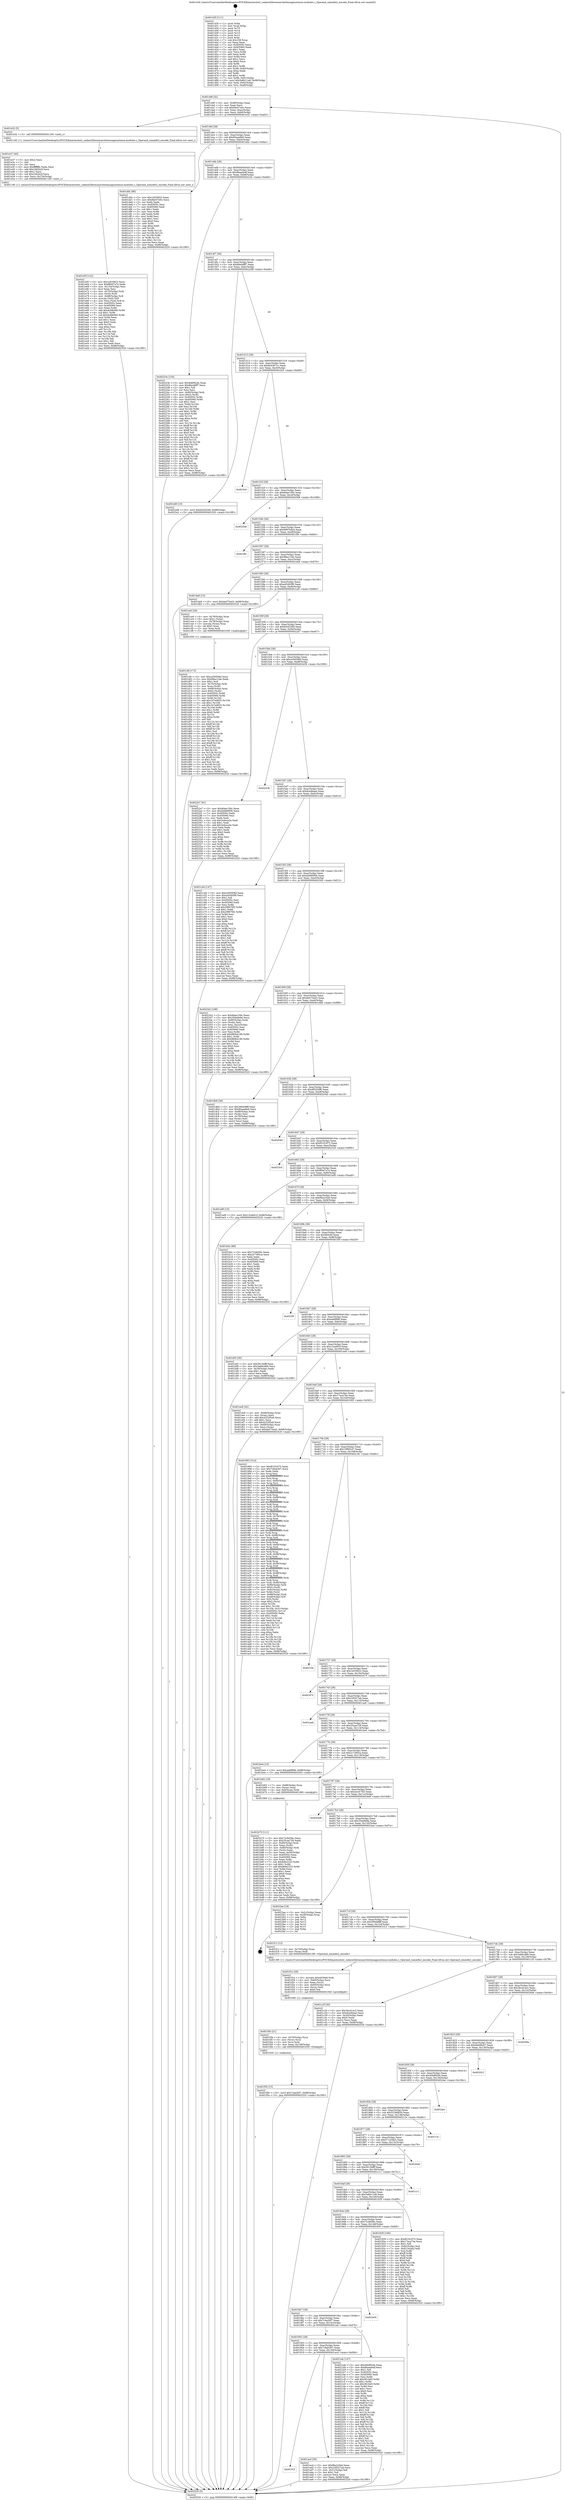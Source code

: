 digraph "0x401430" {
  label = "0x401430 (/mnt/c/Users/mathe/Desktop/tcc/POCII/binaries/extr_radare2librasmarchxtensagnuxtensa-modules.c_Operand_uimm8x2_encode_Final-ollvm.out::main(0))"
  labelloc = "t"
  node[shape=record]

  Entry [label="",width=0.3,height=0.3,shape=circle,fillcolor=black,style=filled]
  "0x40149f" [label="{
     0x40149f [32]\l
     | [instrs]\l
     &nbsp;&nbsp;0x40149f \<+6\>: mov -0x98(%rbp),%eax\l
     &nbsp;&nbsp;0x4014a5 \<+2\>: mov %eax,%ecx\l
     &nbsp;&nbsp;0x4014a7 \<+6\>: sub $0x84e57e0c,%ecx\l
     &nbsp;&nbsp;0x4014ad \<+6\>: mov %eax,-0xac(%rbp)\l
     &nbsp;&nbsp;0x4014b3 \<+6\>: mov %ecx,-0xb0(%rbp)\l
     &nbsp;&nbsp;0x4014b9 \<+6\>: je 0000000000401e32 \<main+0xa02\>\l
  }"]
  "0x401e32" [label="{
     0x401e32 [5]\l
     | [instrs]\l
     &nbsp;&nbsp;0x401e32 \<+5\>: call 0000000000401160 \<next_i\>\l
     | [calls]\l
     &nbsp;&nbsp;0x401160 \{1\} (/mnt/c/Users/mathe/Desktop/tcc/POCII/binaries/extr_radare2librasmarchxtensagnuxtensa-modules.c_Operand_uimm8x2_encode_Final-ollvm.out::next_i)\l
  }"]
  "0x4014bf" [label="{
     0x4014bf [28]\l
     | [instrs]\l
     &nbsp;&nbsp;0x4014bf \<+5\>: jmp 00000000004014c4 \<main+0x94\>\l
     &nbsp;&nbsp;0x4014c4 \<+6\>: mov -0xac(%rbp),%eax\l
     &nbsp;&nbsp;0x4014ca \<+5\>: sub $0x85aae8e6,%eax\l
     &nbsp;&nbsp;0x4014cf \<+6\>: mov %eax,-0xb4(%rbp)\l
     &nbsp;&nbsp;0x4014d5 \<+6\>: je 0000000000401ddc \<main+0x9ac\>\l
  }"]
  Exit [label="",width=0.3,height=0.3,shape=circle,fillcolor=black,style=filled,peripheries=2]
  "0x401ddc" [label="{
     0x401ddc [86]\l
     | [instrs]\l
     &nbsp;&nbsp;0x401ddc \<+5\>: mov $0x1ef16822,%eax\l
     &nbsp;&nbsp;0x401de1 \<+5\>: mov $0x84e57e0c,%ecx\l
     &nbsp;&nbsp;0x401de6 \<+2\>: xor %edx,%edx\l
     &nbsp;&nbsp;0x401de8 \<+7\>: mov 0x40505c,%esi\l
     &nbsp;&nbsp;0x401def \<+7\>: mov 0x405060,%edi\l
     &nbsp;&nbsp;0x401df6 \<+3\>: sub $0x1,%edx\l
     &nbsp;&nbsp;0x401df9 \<+3\>: mov %esi,%r8d\l
     &nbsp;&nbsp;0x401dfc \<+3\>: add %edx,%r8d\l
     &nbsp;&nbsp;0x401dff \<+4\>: imul %r8d,%esi\l
     &nbsp;&nbsp;0x401e03 \<+3\>: and $0x1,%esi\l
     &nbsp;&nbsp;0x401e06 \<+3\>: cmp $0x0,%esi\l
     &nbsp;&nbsp;0x401e09 \<+4\>: sete %r9b\l
     &nbsp;&nbsp;0x401e0d \<+3\>: cmp $0xa,%edi\l
     &nbsp;&nbsp;0x401e10 \<+4\>: setl %r10b\l
     &nbsp;&nbsp;0x401e14 \<+3\>: mov %r9b,%r11b\l
     &nbsp;&nbsp;0x401e17 \<+3\>: and %r10b,%r11b\l
     &nbsp;&nbsp;0x401e1a \<+3\>: xor %r10b,%r9b\l
     &nbsp;&nbsp;0x401e1d \<+3\>: or %r9b,%r11b\l
     &nbsp;&nbsp;0x401e20 \<+4\>: test $0x1,%r11b\l
     &nbsp;&nbsp;0x401e24 \<+3\>: cmovne %ecx,%eax\l
     &nbsp;&nbsp;0x401e27 \<+6\>: mov %eax,-0x98(%rbp)\l
     &nbsp;&nbsp;0x401e2d \<+5\>: jmp 0000000000402520 \<main+0x10f0\>\l
  }"]
  "0x4014db" [label="{
     0x4014db [28]\l
     | [instrs]\l
     &nbsp;&nbsp;0x4014db \<+5\>: jmp 00000000004014e0 \<main+0xb0\>\l
     &nbsp;&nbsp;0x4014e0 \<+6\>: mov -0xac(%rbp),%eax\l
     &nbsp;&nbsp;0x4014e6 \<+5\>: sub $0x8baede4f,%eax\l
     &nbsp;&nbsp;0x4014eb \<+6\>: mov %eax,-0xb8(%rbp)\l
     &nbsp;&nbsp;0x4014f1 \<+6\>: je 000000000040223e \<main+0xe0e\>\l
  }"]
  "0x401f50" [label="{
     0x401f50 [15]\l
     | [instrs]\l
     &nbsp;&nbsp;0x401f50 \<+10\>: movl $0x7c4a2bf7,-0x98(%rbp)\l
     &nbsp;&nbsp;0x401f5a \<+5\>: jmp 0000000000402520 \<main+0x10f0\>\l
  }"]
  "0x40223e" [label="{
     0x40223e [154]\l
     | [instrs]\l
     &nbsp;&nbsp;0x40223e \<+5\>: mov $0x49ef92d4,%eax\l
     &nbsp;&nbsp;0x402243 \<+5\>: mov $0x8be46ff7,%ecx\l
     &nbsp;&nbsp;0x402248 \<+2\>: mov $0x1,%dl\l
     &nbsp;&nbsp;0x40224a \<+2\>: xor %esi,%esi\l
     &nbsp;&nbsp;0x40224c \<+7\>: mov -0x90(%rbp),%rdi\l
     &nbsp;&nbsp;0x402253 \<+6\>: movl $0x0,(%rdi)\l
     &nbsp;&nbsp;0x402259 \<+8\>: mov 0x40505c,%r8d\l
     &nbsp;&nbsp;0x402261 \<+8\>: mov 0x405060,%r9d\l
     &nbsp;&nbsp;0x402269 \<+3\>: sub $0x1,%esi\l
     &nbsp;&nbsp;0x40226c \<+3\>: mov %r8d,%r10d\l
     &nbsp;&nbsp;0x40226f \<+3\>: add %esi,%r10d\l
     &nbsp;&nbsp;0x402272 \<+4\>: imul %r10d,%r8d\l
     &nbsp;&nbsp;0x402276 \<+4\>: and $0x1,%r8d\l
     &nbsp;&nbsp;0x40227a \<+4\>: cmp $0x0,%r8d\l
     &nbsp;&nbsp;0x40227e \<+4\>: sete %r11b\l
     &nbsp;&nbsp;0x402282 \<+4\>: cmp $0xa,%r9d\l
     &nbsp;&nbsp;0x402286 \<+3\>: setl %bl\l
     &nbsp;&nbsp;0x402289 \<+3\>: mov %r11b,%r14b\l
     &nbsp;&nbsp;0x40228c \<+4\>: xor $0xff,%r14b\l
     &nbsp;&nbsp;0x402290 \<+3\>: mov %bl,%r15b\l
     &nbsp;&nbsp;0x402293 \<+4\>: xor $0xff,%r15b\l
     &nbsp;&nbsp;0x402297 \<+3\>: xor $0x0,%dl\l
     &nbsp;&nbsp;0x40229a \<+3\>: mov %r14b,%r12b\l
     &nbsp;&nbsp;0x40229d \<+4\>: and $0x0,%r12b\l
     &nbsp;&nbsp;0x4022a1 \<+3\>: and %dl,%r11b\l
     &nbsp;&nbsp;0x4022a4 \<+3\>: mov %r15b,%r13b\l
     &nbsp;&nbsp;0x4022a7 \<+4\>: and $0x0,%r13b\l
     &nbsp;&nbsp;0x4022ab \<+2\>: and %dl,%bl\l
     &nbsp;&nbsp;0x4022ad \<+3\>: or %r11b,%r12b\l
     &nbsp;&nbsp;0x4022b0 \<+3\>: or %bl,%r13b\l
     &nbsp;&nbsp;0x4022b3 \<+3\>: xor %r13b,%r12b\l
     &nbsp;&nbsp;0x4022b6 \<+3\>: or %r15b,%r14b\l
     &nbsp;&nbsp;0x4022b9 \<+4\>: xor $0xff,%r14b\l
     &nbsp;&nbsp;0x4022bd \<+3\>: or $0x0,%dl\l
     &nbsp;&nbsp;0x4022c0 \<+3\>: and %dl,%r14b\l
     &nbsp;&nbsp;0x4022c3 \<+3\>: or %r14b,%r12b\l
     &nbsp;&nbsp;0x4022c6 \<+4\>: test $0x1,%r12b\l
     &nbsp;&nbsp;0x4022ca \<+3\>: cmovne %ecx,%eax\l
     &nbsp;&nbsp;0x4022cd \<+6\>: mov %eax,-0x98(%rbp)\l
     &nbsp;&nbsp;0x4022d3 \<+5\>: jmp 0000000000402520 \<main+0x10f0\>\l
  }"]
  "0x4014f7" [label="{
     0x4014f7 [28]\l
     | [instrs]\l
     &nbsp;&nbsp;0x4014f7 \<+5\>: jmp 00000000004014fc \<main+0xcc\>\l
     &nbsp;&nbsp;0x4014fc \<+6\>: mov -0xac(%rbp),%eax\l
     &nbsp;&nbsp;0x401502 \<+5\>: sub $0x8be46ff7,%eax\l
     &nbsp;&nbsp;0x401507 \<+6\>: mov %eax,-0xbc(%rbp)\l
     &nbsp;&nbsp;0x40150d \<+6\>: je 00000000004022d8 \<main+0xea8\>\l
  }"]
  "0x401f3b" [label="{
     0x401f3b [21]\l
     | [instrs]\l
     &nbsp;&nbsp;0x401f3b \<+4\>: mov -0x70(%rbp),%rcx\l
     &nbsp;&nbsp;0x401f3f \<+3\>: mov (%rcx),%rcx\l
     &nbsp;&nbsp;0x401f42 \<+3\>: mov %rcx,%rdi\l
     &nbsp;&nbsp;0x401f45 \<+6\>: mov %eax,-0x158(%rbp)\l
     &nbsp;&nbsp;0x401f4b \<+5\>: call 0000000000401030 \<free@plt\>\l
     | [calls]\l
     &nbsp;&nbsp;0x401030 \{1\} (unknown)\l
  }"]
  "0x4022d8" [label="{
     0x4022d8 [15]\l
     | [instrs]\l
     &nbsp;&nbsp;0x4022d8 \<+10\>: movl $0xb5cf2269,-0x98(%rbp)\l
     &nbsp;&nbsp;0x4022e2 \<+5\>: jmp 0000000000402520 \<main+0x10f0\>\l
  }"]
  "0x401513" [label="{
     0x401513 [28]\l
     | [instrs]\l
     &nbsp;&nbsp;0x401513 \<+5\>: jmp 0000000000401518 \<main+0xe8\>\l
     &nbsp;&nbsp;0x401518 \<+6\>: mov -0xac(%rbp),%eax\l
     &nbsp;&nbsp;0x40151e \<+5\>: sub $0x8c43671c,%eax\l
     &nbsp;&nbsp;0x401523 \<+6\>: mov %eax,-0xc0(%rbp)\l
     &nbsp;&nbsp;0x401529 \<+6\>: je 0000000000401fc0 \<main+0xb90\>\l
  }"]
  "0x401f1e" [label="{
     0x401f1e [29]\l
     | [instrs]\l
     &nbsp;&nbsp;0x401f1e \<+10\>: movabs $0x4030d6,%rdi\l
     &nbsp;&nbsp;0x401f28 \<+4\>: mov -0x60(%rbp),%rcx\l
     &nbsp;&nbsp;0x401f2c \<+2\>: mov %eax,(%rcx)\l
     &nbsp;&nbsp;0x401f2e \<+4\>: mov -0x60(%rbp),%rcx\l
     &nbsp;&nbsp;0x401f32 \<+2\>: mov (%rcx),%esi\l
     &nbsp;&nbsp;0x401f34 \<+2\>: mov $0x0,%al\l
     &nbsp;&nbsp;0x401f36 \<+5\>: call 0000000000401040 \<printf@plt\>\l
     | [calls]\l
     &nbsp;&nbsp;0x401040 \{1\} (unknown)\l
  }"]
  "0x401fc0" [label="{
     0x401fc0\l
  }", style=dashed]
  "0x40152f" [label="{
     0x40152f [28]\l
     | [instrs]\l
     &nbsp;&nbsp;0x40152f \<+5\>: jmp 0000000000401534 \<main+0x104\>\l
     &nbsp;&nbsp;0x401534 \<+6\>: mov -0xac(%rbp),%eax\l
     &nbsp;&nbsp;0x40153a \<+5\>: sub $0x8dae158c,%eax\l
     &nbsp;&nbsp;0x40153f \<+6\>: mov %eax,-0xc4(%rbp)\l
     &nbsp;&nbsp;0x401545 \<+6\>: je 0000000000402508 \<main+0x10d8\>\l
  }"]
  "0x401e5f" [label="{
     0x401e5f [122]\l
     | [instrs]\l
     &nbsp;&nbsp;0x401e5f \<+5\>: mov $0x1ef16822,%ecx\l
     &nbsp;&nbsp;0x401e64 \<+5\>: mov $0xf80d7a7a,%edx\l
     &nbsp;&nbsp;0x401e69 \<+6\>: mov -0x154(%rbp),%esi\l
     &nbsp;&nbsp;0x401e6f \<+3\>: imul %eax,%esi\l
     &nbsp;&nbsp;0x401e72 \<+4\>: mov -0x70(%rbp),%rdi\l
     &nbsp;&nbsp;0x401e76 \<+3\>: mov (%rdi),%rdi\l
     &nbsp;&nbsp;0x401e79 \<+4\>: mov -0x68(%rbp),%r8\l
     &nbsp;&nbsp;0x401e7d \<+3\>: movslq (%r8),%r8\l
     &nbsp;&nbsp;0x401e80 \<+4\>: mov %esi,(%rdi,%r8,4)\l
     &nbsp;&nbsp;0x401e84 \<+7\>: mov 0x40505c,%eax\l
     &nbsp;&nbsp;0x401e8b \<+7\>: mov 0x405060,%esi\l
     &nbsp;&nbsp;0x401e92 \<+3\>: mov %eax,%r9d\l
     &nbsp;&nbsp;0x401e95 \<+7\>: add $0xdcfdb060,%r9d\l
     &nbsp;&nbsp;0x401e9c \<+4\>: sub $0x1,%r9d\l
     &nbsp;&nbsp;0x401ea0 \<+7\>: sub $0xdcfdb060,%r9d\l
     &nbsp;&nbsp;0x401ea7 \<+4\>: imul %r9d,%eax\l
     &nbsp;&nbsp;0x401eab \<+3\>: and $0x1,%eax\l
     &nbsp;&nbsp;0x401eae \<+3\>: cmp $0x0,%eax\l
     &nbsp;&nbsp;0x401eb1 \<+4\>: sete %r10b\l
     &nbsp;&nbsp;0x401eb5 \<+3\>: cmp $0xa,%esi\l
     &nbsp;&nbsp;0x401eb8 \<+4\>: setl %r11b\l
     &nbsp;&nbsp;0x401ebc \<+3\>: mov %r10b,%bl\l
     &nbsp;&nbsp;0x401ebf \<+3\>: and %r11b,%bl\l
     &nbsp;&nbsp;0x401ec2 \<+3\>: xor %r11b,%r10b\l
     &nbsp;&nbsp;0x401ec5 \<+3\>: or %r10b,%bl\l
     &nbsp;&nbsp;0x401ec8 \<+3\>: test $0x1,%bl\l
     &nbsp;&nbsp;0x401ecb \<+3\>: cmovne %edx,%ecx\l
     &nbsp;&nbsp;0x401ece \<+6\>: mov %ecx,-0x98(%rbp)\l
     &nbsp;&nbsp;0x401ed4 \<+5\>: jmp 0000000000402520 \<main+0x10f0\>\l
  }"]
  "0x402508" [label="{
     0x402508\l
  }", style=dashed]
  "0x40154b" [label="{
     0x40154b [28]\l
     | [instrs]\l
     &nbsp;&nbsp;0x40154b \<+5\>: jmp 0000000000401550 \<main+0x120\>\l
     &nbsp;&nbsp;0x401550 \<+6\>: mov -0xac(%rbp),%eax\l
     &nbsp;&nbsp;0x401556 \<+5\>: sub $0x9d97bde4,%eax\l
     &nbsp;&nbsp;0x40155b \<+6\>: mov %eax,-0xc8(%rbp)\l
     &nbsp;&nbsp;0x401561 \<+6\>: je 0000000000401f9c \<main+0xb6c\>\l
  }"]
  "0x401e37" [label="{
     0x401e37 [40]\l
     | [instrs]\l
     &nbsp;&nbsp;0x401e37 \<+5\>: mov $0x2,%ecx\l
     &nbsp;&nbsp;0x401e3c \<+1\>: cltd\l
     &nbsp;&nbsp;0x401e3d \<+2\>: idiv %ecx\l
     &nbsp;&nbsp;0x401e3f \<+6\>: imul $0xfffffffe,%edx,%ecx\l
     &nbsp;&nbsp;0x401e45 \<+6\>: add $0x2462b2f,%ecx\l
     &nbsp;&nbsp;0x401e4b \<+3\>: add $0x1,%ecx\l
     &nbsp;&nbsp;0x401e4e \<+6\>: sub $0x2462b2f,%ecx\l
     &nbsp;&nbsp;0x401e54 \<+6\>: mov %ecx,-0x154(%rbp)\l
     &nbsp;&nbsp;0x401e5a \<+5\>: call 0000000000401160 \<next_i\>\l
     | [calls]\l
     &nbsp;&nbsp;0x401160 \{1\} (/mnt/c/Users/mathe/Desktop/tcc/POCII/binaries/extr_radare2librasmarchxtensagnuxtensa-modules.c_Operand_uimm8x2_encode_Final-ollvm.out::next_i)\l
  }"]
  "0x401f9c" [label="{
     0x401f9c\l
  }", style=dashed]
  "0x401567" [label="{
     0x401567 [28]\l
     | [instrs]\l
     &nbsp;&nbsp;0x401567 \<+5\>: jmp 000000000040156c \<main+0x13c\>\l
     &nbsp;&nbsp;0x40156c \<+6\>: mov -0xac(%rbp),%eax\l
     &nbsp;&nbsp;0x401572 \<+5\>: sub $0x9fea124e,%eax\l
     &nbsp;&nbsp;0x401577 \<+6\>: mov %eax,-0xcc(%rbp)\l
     &nbsp;&nbsp;0x40157d \<+6\>: je 0000000000401da9 \<main+0x979\>\l
  }"]
  "0x401cfd" [label="{
     0x401cfd [172]\l
     | [instrs]\l
     &nbsp;&nbsp;0x401cfd \<+5\>: mov $0xce56508d,%ecx\l
     &nbsp;&nbsp;0x401d02 \<+5\>: mov $0x9fea124e,%edx\l
     &nbsp;&nbsp;0x401d07 \<+3\>: mov $0x1,%sil\l
     &nbsp;&nbsp;0x401d0a \<+4\>: mov -0x70(%rbp),%rdi\l
     &nbsp;&nbsp;0x401d0e \<+3\>: mov %rax,(%rdi)\l
     &nbsp;&nbsp;0x401d11 \<+4\>: mov -0x68(%rbp),%rax\l
     &nbsp;&nbsp;0x401d15 \<+6\>: movl $0x0,(%rax)\l
     &nbsp;&nbsp;0x401d1b \<+8\>: mov 0x40505c,%r8d\l
     &nbsp;&nbsp;0x401d23 \<+8\>: mov 0x405060,%r9d\l
     &nbsp;&nbsp;0x401d2b \<+3\>: mov %r8d,%r10d\l
     &nbsp;&nbsp;0x401d2e \<+7\>: add $0x1b7ed833,%r10d\l
     &nbsp;&nbsp;0x401d35 \<+4\>: sub $0x1,%r10d\l
     &nbsp;&nbsp;0x401d39 \<+7\>: sub $0x1b7ed833,%r10d\l
     &nbsp;&nbsp;0x401d40 \<+4\>: imul %r10d,%r8d\l
     &nbsp;&nbsp;0x401d44 \<+4\>: and $0x1,%r8d\l
     &nbsp;&nbsp;0x401d48 \<+4\>: cmp $0x0,%r8d\l
     &nbsp;&nbsp;0x401d4c \<+4\>: sete %r11b\l
     &nbsp;&nbsp;0x401d50 \<+4\>: cmp $0xa,%r9d\l
     &nbsp;&nbsp;0x401d54 \<+3\>: setl %bl\l
     &nbsp;&nbsp;0x401d57 \<+3\>: mov %r11b,%r14b\l
     &nbsp;&nbsp;0x401d5a \<+4\>: xor $0xff,%r14b\l
     &nbsp;&nbsp;0x401d5e \<+3\>: mov %bl,%r15b\l
     &nbsp;&nbsp;0x401d61 \<+4\>: xor $0xff,%r15b\l
     &nbsp;&nbsp;0x401d65 \<+4\>: xor $0x1,%sil\l
     &nbsp;&nbsp;0x401d69 \<+3\>: mov %r14b,%r12b\l
     &nbsp;&nbsp;0x401d6c \<+4\>: and $0xff,%r12b\l
     &nbsp;&nbsp;0x401d70 \<+3\>: and %sil,%r11b\l
     &nbsp;&nbsp;0x401d73 \<+3\>: mov %r15b,%r13b\l
     &nbsp;&nbsp;0x401d76 \<+4\>: and $0xff,%r13b\l
     &nbsp;&nbsp;0x401d7a \<+3\>: and %sil,%bl\l
     &nbsp;&nbsp;0x401d7d \<+3\>: or %r11b,%r12b\l
     &nbsp;&nbsp;0x401d80 \<+3\>: or %bl,%r13b\l
     &nbsp;&nbsp;0x401d83 \<+3\>: xor %r13b,%r12b\l
     &nbsp;&nbsp;0x401d86 \<+3\>: or %r15b,%r14b\l
     &nbsp;&nbsp;0x401d89 \<+4\>: xor $0xff,%r14b\l
     &nbsp;&nbsp;0x401d8d \<+4\>: or $0x1,%sil\l
     &nbsp;&nbsp;0x401d91 \<+3\>: and %sil,%r14b\l
     &nbsp;&nbsp;0x401d94 \<+3\>: or %r14b,%r12b\l
     &nbsp;&nbsp;0x401d97 \<+4\>: test $0x1,%r12b\l
     &nbsp;&nbsp;0x401d9b \<+3\>: cmovne %edx,%ecx\l
     &nbsp;&nbsp;0x401d9e \<+6\>: mov %ecx,-0x98(%rbp)\l
     &nbsp;&nbsp;0x401da4 \<+5\>: jmp 0000000000402520 \<main+0x10f0\>\l
  }"]
  "0x401da9" [label="{
     0x401da9 [15]\l
     | [instrs]\l
     &nbsp;&nbsp;0x401da9 \<+10\>: movl $0xde075a43,-0x98(%rbp)\l
     &nbsp;&nbsp;0x401db3 \<+5\>: jmp 0000000000402520 \<main+0x10f0\>\l
  }"]
  "0x401583" [label="{
     0x401583 [28]\l
     | [instrs]\l
     &nbsp;&nbsp;0x401583 \<+5\>: jmp 0000000000401588 \<main+0x158\>\l
     &nbsp;&nbsp;0x401588 \<+6\>: mov -0xac(%rbp),%eax\l
     &nbsp;&nbsp;0x40158e \<+5\>: sub $0xa45493f6,%eax\l
     &nbsp;&nbsp;0x401593 \<+6\>: mov %eax,-0xd0(%rbp)\l
     &nbsp;&nbsp;0x401599 \<+6\>: je 0000000000401ce0 \<main+0x8b0\>\l
  }"]
  "0x401b75" [label="{
     0x401b75 [111]\l
     | [instrs]\l
     &nbsp;&nbsp;0x401b75 \<+5\>: mov $0x72c8d39c,%ecx\l
     &nbsp;&nbsp;0x401b7a \<+5\>: mov $0x25caa728,%edx\l
     &nbsp;&nbsp;0x401b7f \<+4\>: mov -0x80(%rbp),%rdi\l
     &nbsp;&nbsp;0x401b83 \<+2\>: mov %eax,(%rdi)\l
     &nbsp;&nbsp;0x401b85 \<+4\>: mov -0x80(%rbp),%rdi\l
     &nbsp;&nbsp;0x401b89 \<+2\>: mov (%rdi),%eax\l
     &nbsp;&nbsp;0x401b8b \<+3\>: mov %eax,-0x30(%rbp)\l
     &nbsp;&nbsp;0x401b8e \<+7\>: mov 0x40505c,%eax\l
     &nbsp;&nbsp;0x401b95 \<+7\>: mov 0x405060,%esi\l
     &nbsp;&nbsp;0x401b9c \<+3\>: mov %eax,%r8d\l
     &nbsp;&nbsp;0x401b9f \<+7\>: sub $0xfe9e2323,%r8d\l
     &nbsp;&nbsp;0x401ba6 \<+4\>: sub $0x1,%r8d\l
     &nbsp;&nbsp;0x401baa \<+7\>: add $0xfe9e2323,%r8d\l
     &nbsp;&nbsp;0x401bb1 \<+4\>: imul %r8d,%eax\l
     &nbsp;&nbsp;0x401bb5 \<+3\>: and $0x1,%eax\l
     &nbsp;&nbsp;0x401bb8 \<+3\>: cmp $0x0,%eax\l
     &nbsp;&nbsp;0x401bbb \<+4\>: sete %r9b\l
     &nbsp;&nbsp;0x401bbf \<+3\>: cmp $0xa,%esi\l
     &nbsp;&nbsp;0x401bc2 \<+4\>: setl %r10b\l
     &nbsp;&nbsp;0x401bc6 \<+3\>: mov %r9b,%r11b\l
     &nbsp;&nbsp;0x401bc9 \<+3\>: and %r10b,%r11b\l
     &nbsp;&nbsp;0x401bcc \<+3\>: xor %r10b,%r9b\l
     &nbsp;&nbsp;0x401bcf \<+3\>: or %r9b,%r11b\l
     &nbsp;&nbsp;0x401bd2 \<+4\>: test $0x1,%r11b\l
     &nbsp;&nbsp;0x401bd6 \<+3\>: cmovne %edx,%ecx\l
     &nbsp;&nbsp;0x401bd9 \<+6\>: mov %ecx,-0x98(%rbp)\l
     &nbsp;&nbsp;0x401bdf \<+5\>: jmp 0000000000402520 \<main+0x10f0\>\l
  }"]
  "0x401ce0" [label="{
     0x401ce0 [29]\l
     | [instrs]\l
     &nbsp;&nbsp;0x401ce0 \<+4\>: mov -0x78(%rbp),%rax\l
     &nbsp;&nbsp;0x401ce4 \<+6\>: movl $0x1,(%rax)\l
     &nbsp;&nbsp;0x401cea \<+4\>: mov -0x78(%rbp),%rax\l
     &nbsp;&nbsp;0x401cee \<+3\>: movslq (%rax),%rax\l
     &nbsp;&nbsp;0x401cf1 \<+4\>: shl $0x2,%rax\l
     &nbsp;&nbsp;0x401cf5 \<+3\>: mov %rax,%rdi\l
     &nbsp;&nbsp;0x401cf8 \<+5\>: call 0000000000401050 \<malloc@plt\>\l
     | [calls]\l
     &nbsp;&nbsp;0x401050 \{1\} (unknown)\l
  }"]
  "0x40159f" [label="{
     0x40159f [28]\l
     | [instrs]\l
     &nbsp;&nbsp;0x40159f \<+5\>: jmp 00000000004015a4 \<main+0x174\>\l
     &nbsp;&nbsp;0x4015a4 \<+6\>: mov -0xac(%rbp),%eax\l
     &nbsp;&nbsp;0x4015aa \<+5\>: sub $0xb5cf2269,%eax\l
     &nbsp;&nbsp;0x4015af \<+6\>: mov %eax,-0xd4(%rbp)\l
     &nbsp;&nbsp;0x4015b5 \<+6\>: je 00000000004022e7 \<main+0xeb7\>\l
  }"]
  "0x40191f" [label="{
     0x40191f\l
  }", style=dashed]
  "0x4022e7" [label="{
     0x4022e7 [91]\l
     | [instrs]\l
     &nbsp;&nbsp;0x4022e7 \<+5\>: mov $0x8dae158c,%eax\l
     &nbsp;&nbsp;0x4022ec \<+5\>: mov $0xdd46695b,%ecx\l
     &nbsp;&nbsp;0x4022f1 \<+7\>: mov 0x40505c,%edx\l
     &nbsp;&nbsp;0x4022f8 \<+7\>: mov 0x405060,%esi\l
     &nbsp;&nbsp;0x4022ff \<+2\>: mov %edx,%edi\l
     &nbsp;&nbsp;0x402301 \<+6\>: sub $0x3c6eca3e,%edi\l
     &nbsp;&nbsp;0x402307 \<+3\>: sub $0x1,%edi\l
     &nbsp;&nbsp;0x40230a \<+6\>: add $0x3c6eca3e,%edi\l
     &nbsp;&nbsp;0x402310 \<+3\>: imul %edi,%edx\l
     &nbsp;&nbsp;0x402313 \<+3\>: and $0x1,%edx\l
     &nbsp;&nbsp;0x402316 \<+3\>: cmp $0x0,%edx\l
     &nbsp;&nbsp;0x402319 \<+4\>: sete %r8b\l
     &nbsp;&nbsp;0x40231d \<+3\>: cmp $0xa,%esi\l
     &nbsp;&nbsp;0x402320 \<+4\>: setl %r9b\l
     &nbsp;&nbsp;0x402324 \<+3\>: mov %r8b,%r10b\l
     &nbsp;&nbsp;0x402327 \<+3\>: and %r9b,%r10b\l
     &nbsp;&nbsp;0x40232a \<+3\>: xor %r9b,%r8b\l
     &nbsp;&nbsp;0x40232d \<+3\>: or %r8b,%r10b\l
     &nbsp;&nbsp;0x402330 \<+4\>: test $0x1,%r10b\l
     &nbsp;&nbsp;0x402334 \<+3\>: cmovne %ecx,%eax\l
     &nbsp;&nbsp;0x402337 \<+6\>: mov %eax,-0x98(%rbp)\l
     &nbsp;&nbsp;0x40233d \<+5\>: jmp 0000000000402520 \<main+0x10f0\>\l
  }"]
  "0x4015bb" [label="{
     0x4015bb [28]\l
     | [instrs]\l
     &nbsp;&nbsp;0x4015bb \<+5\>: jmp 00000000004015c0 \<main+0x190\>\l
     &nbsp;&nbsp;0x4015c0 \<+6\>: mov -0xac(%rbp),%eax\l
     &nbsp;&nbsp;0x4015c6 \<+5\>: sub $0xce56508d,%eax\l
     &nbsp;&nbsp;0x4015cb \<+6\>: mov %eax,-0xd8(%rbp)\l
     &nbsp;&nbsp;0x4015d1 \<+6\>: je 0000000000402438 \<main+0x1008\>\l
  }"]
  "0x401acd" [label="{
     0x401acd [30]\l
     | [instrs]\l
     &nbsp;&nbsp;0x401acd \<+5\>: mov $0xf9a2c5dd,%eax\l
     &nbsp;&nbsp;0x401ad2 \<+5\>: mov $0x228327ad,%ecx\l
     &nbsp;&nbsp;0x401ad7 \<+3\>: mov -0x31(%rbp),%dl\l
     &nbsp;&nbsp;0x401ada \<+3\>: test $0x1,%dl\l
     &nbsp;&nbsp;0x401add \<+3\>: cmovne %ecx,%eax\l
     &nbsp;&nbsp;0x401ae0 \<+6\>: mov %eax,-0x98(%rbp)\l
     &nbsp;&nbsp;0x401ae6 \<+5\>: jmp 0000000000402520 \<main+0x10f0\>\l
  }"]
  "0x402438" [label="{
     0x402438\l
  }", style=dashed]
  "0x4015d7" [label="{
     0x4015d7 [28]\l
     | [instrs]\l
     &nbsp;&nbsp;0x4015d7 \<+5\>: jmp 00000000004015dc \<main+0x1ac\>\l
     &nbsp;&nbsp;0x4015dc \<+6\>: mov -0xac(%rbp),%eax\l
     &nbsp;&nbsp;0x4015e2 \<+5\>: sub $0xdce4baae,%eax\l
     &nbsp;&nbsp;0x4015e7 \<+6\>: mov %eax,-0xdc(%rbp)\l
     &nbsp;&nbsp;0x4015ed \<+6\>: je 0000000000401c4d \<main+0x81d\>\l
  }"]
  "0x401903" [label="{
     0x401903 [28]\l
     | [instrs]\l
     &nbsp;&nbsp;0x401903 \<+5\>: jmp 0000000000401908 \<main+0x4d8\>\l
     &nbsp;&nbsp;0x401908 \<+6\>: mov -0xac(%rbp),%eax\l
     &nbsp;&nbsp;0x40190e \<+5\>: sub $0x7c8ab307,%eax\l
     &nbsp;&nbsp;0x401913 \<+6\>: mov %eax,-0x150(%rbp)\l
     &nbsp;&nbsp;0x401919 \<+6\>: je 0000000000401acd \<main+0x69d\>\l
  }"]
  "0x401c4d" [label="{
     0x401c4d [147]\l
     | [instrs]\l
     &nbsp;&nbsp;0x401c4d \<+5\>: mov $0xce56508d,%eax\l
     &nbsp;&nbsp;0x401c52 \<+5\>: mov $0xa45493f6,%ecx\l
     &nbsp;&nbsp;0x401c57 \<+2\>: mov $0x1,%dl\l
     &nbsp;&nbsp;0x401c59 \<+7\>: mov 0x40505c,%esi\l
     &nbsp;&nbsp;0x401c60 \<+7\>: mov 0x405060,%edi\l
     &nbsp;&nbsp;0x401c67 \<+3\>: mov %esi,%r8d\l
     &nbsp;&nbsp;0x401c6a \<+7\>: add $0x29f676f2,%r8d\l
     &nbsp;&nbsp;0x401c71 \<+4\>: sub $0x1,%r8d\l
     &nbsp;&nbsp;0x401c75 \<+7\>: sub $0x29f676f2,%r8d\l
     &nbsp;&nbsp;0x401c7c \<+4\>: imul %r8d,%esi\l
     &nbsp;&nbsp;0x401c80 \<+3\>: and $0x1,%esi\l
     &nbsp;&nbsp;0x401c83 \<+3\>: cmp $0x0,%esi\l
     &nbsp;&nbsp;0x401c86 \<+4\>: sete %r9b\l
     &nbsp;&nbsp;0x401c8a \<+3\>: cmp $0xa,%edi\l
     &nbsp;&nbsp;0x401c8d \<+4\>: setl %r10b\l
     &nbsp;&nbsp;0x401c91 \<+3\>: mov %r9b,%r11b\l
     &nbsp;&nbsp;0x401c94 \<+4\>: xor $0xff,%r11b\l
     &nbsp;&nbsp;0x401c98 \<+3\>: mov %r10b,%bl\l
     &nbsp;&nbsp;0x401c9b \<+3\>: xor $0xff,%bl\l
     &nbsp;&nbsp;0x401c9e \<+3\>: xor $0x1,%dl\l
     &nbsp;&nbsp;0x401ca1 \<+3\>: mov %r11b,%r14b\l
     &nbsp;&nbsp;0x401ca4 \<+4\>: and $0xff,%r14b\l
     &nbsp;&nbsp;0x401ca8 \<+3\>: and %dl,%r9b\l
     &nbsp;&nbsp;0x401cab \<+3\>: mov %bl,%r15b\l
     &nbsp;&nbsp;0x401cae \<+4\>: and $0xff,%r15b\l
     &nbsp;&nbsp;0x401cb2 \<+3\>: and %dl,%r10b\l
     &nbsp;&nbsp;0x401cb5 \<+3\>: or %r9b,%r14b\l
     &nbsp;&nbsp;0x401cb8 \<+3\>: or %r10b,%r15b\l
     &nbsp;&nbsp;0x401cbb \<+3\>: xor %r15b,%r14b\l
     &nbsp;&nbsp;0x401cbe \<+3\>: or %bl,%r11b\l
     &nbsp;&nbsp;0x401cc1 \<+4\>: xor $0xff,%r11b\l
     &nbsp;&nbsp;0x401cc5 \<+3\>: or $0x1,%dl\l
     &nbsp;&nbsp;0x401cc8 \<+3\>: and %dl,%r11b\l
     &nbsp;&nbsp;0x401ccb \<+3\>: or %r11b,%r14b\l
     &nbsp;&nbsp;0x401cce \<+4\>: test $0x1,%r14b\l
     &nbsp;&nbsp;0x401cd2 \<+3\>: cmovne %ecx,%eax\l
     &nbsp;&nbsp;0x401cd5 \<+6\>: mov %eax,-0x98(%rbp)\l
     &nbsp;&nbsp;0x401cdb \<+5\>: jmp 0000000000402520 \<main+0x10f0\>\l
  }"]
  "0x4015f3" [label="{
     0x4015f3 [28]\l
     | [instrs]\l
     &nbsp;&nbsp;0x4015f3 \<+5\>: jmp 00000000004015f8 \<main+0x1c8\>\l
     &nbsp;&nbsp;0x4015f8 \<+6\>: mov -0xac(%rbp),%eax\l
     &nbsp;&nbsp;0x4015fe \<+5\>: sub $0xdd46695b,%eax\l
     &nbsp;&nbsp;0x401603 \<+6\>: mov %eax,-0xe0(%rbp)\l
     &nbsp;&nbsp;0x401609 \<+6\>: je 0000000000402342 \<main+0xf12\>\l
  }"]
  "0x4021ab" [label="{
     0x4021ab [147]\l
     | [instrs]\l
     &nbsp;&nbsp;0x4021ab \<+5\>: mov $0x49ef92d4,%eax\l
     &nbsp;&nbsp;0x4021b0 \<+5\>: mov $0x8baede4f,%ecx\l
     &nbsp;&nbsp;0x4021b5 \<+2\>: mov $0x1,%dl\l
     &nbsp;&nbsp;0x4021b7 \<+7\>: mov 0x40505c,%esi\l
     &nbsp;&nbsp;0x4021be \<+7\>: mov 0x405060,%edi\l
     &nbsp;&nbsp;0x4021c5 \<+3\>: mov %esi,%r8d\l
     &nbsp;&nbsp;0x4021c8 \<+7\>: add $0x361faf3,%r8d\l
     &nbsp;&nbsp;0x4021cf \<+4\>: sub $0x1,%r8d\l
     &nbsp;&nbsp;0x4021d3 \<+7\>: sub $0x361faf3,%r8d\l
     &nbsp;&nbsp;0x4021da \<+4\>: imul %r8d,%esi\l
     &nbsp;&nbsp;0x4021de \<+3\>: and $0x1,%esi\l
     &nbsp;&nbsp;0x4021e1 \<+3\>: cmp $0x0,%esi\l
     &nbsp;&nbsp;0x4021e4 \<+4\>: sete %r9b\l
     &nbsp;&nbsp;0x4021e8 \<+3\>: cmp $0xa,%edi\l
     &nbsp;&nbsp;0x4021eb \<+4\>: setl %r10b\l
     &nbsp;&nbsp;0x4021ef \<+3\>: mov %r9b,%r11b\l
     &nbsp;&nbsp;0x4021f2 \<+4\>: xor $0xff,%r11b\l
     &nbsp;&nbsp;0x4021f6 \<+3\>: mov %r10b,%bl\l
     &nbsp;&nbsp;0x4021f9 \<+3\>: xor $0xff,%bl\l
     &nbsp;&nbsp;0x4021fc \<+3\>: xor $0x1,%dl\l
     &nbsp;&nbsp;0x4021ff \<+3\>: mov %r11b,%r14b\l
     &nbsp;&nbsp;0x402202 \<+4\>: and $0xff,%r14b\l
     &nbsp;&nbsp;0x402206 \<+3\>: and %dl,%r9b\l
     &nbsp;&nbsp;0x402209 \<+3\>: mov %bl,%r15b\l
     &nbsp;&nbsp;0x40220c \<+4\>: and $0xff,%r15b\l
     &nbsp;&nbsp;0x402210 \<+3\>: and %dl,%r10b\l
     &nbsp;&nbsp;0x402213 \<+3\>: or %r9b,%r14b\l
     &nbsp;&nbsp;0x402216 \<+3\>: or %r10b,%r15b\l
     &nbsp;&nbsp;0x402219 \<+3\>: xor %r15b,%r14b\l
     &nbsp;&nbsp;0x40221c \<+3\>: or %bl,%r11b\l
     &nbsp;&nbsp;0x40221f \<+4\>: xor $0xff,%r11b\l
     &nbsp;&nbsp;0x402223 \<+3\>: or $0x1,%dl\l
     &nbsp;&nbsp;0x402226 \<+3\>: and %dl,%r11b\l
     &nbsp;&nbsp;0x402229 \<+3\>: or %r11b,%r14b\l
     &nbsp;&nbsp;0x40222c \<+4\>: test $0x1,%r14b\l
     &nbsp;&nbsp;0x402230 \<+3\>: cmovne %ecx,%eax\l
     &nbsp;&nbsp;0x402233 \<+6\>: mov %eax,-0x98(%rbp)\l
     &nbsp;&nbsp;0x402239 \<+5\>: jmp 0000000000402520 \<main+0x10f0\>\l
  }"]
  "0x402342" [label="{
     0x402342 [108]\l
     | [instrs]\l
     &nbsp;&nbsp;0x402342 \<+5\>: mov $0x8dae158c,%eax\l
     &nbsp;&nbsp;0x402347 \<+5\>: mov $0x35de9e9e,%ecx\l
     &nbsp;&nbsp;0x40234c \<+7\>: mov -0x90(%rbp),%rdx\l
     &nbsp;&nbsp;0x402353 \<+2\>: mov (%rdx),%esi\l
     &nbsp;&nbsp;0x402355 \<+3\>: mov %esi,-0x2c(%rbp)\l
     &nbsp;&nbsp;0x402358 \<+7\>: mov 0x40505c,%esi\l
     &nbsp;&nbsp;0x40235f \<+7\>: mov 0x405060,%edi\l
     &nbsp;&nbsp;0x402366 \<+3\>: mov %esi,%r8d\l
     &nbsp;&nbsp;0x402369 \<+7\>: add $0x980b4190,%r8d\l
     &nbsp;&nbsp;0x402370 \<+4\>: sub $0x1,%r8d\l
     &nbsp;&nbsp;0x402374 \<+7\>: sub $0x980b4190,%r8d\l
     &nbsp;&nbsp;0x40237b \<+4\>: imul %r8d,%esi\l
     &nbsp;&nbsp;0x40237f \<+3\>: and $0x1,%esi\l
     &nbsp;&nbsp;0x402382 \<+3\>: cmp $0x0,%esi\l
     &nbsp;&nbsp;0x402385 \<+4\>: sete %r9b\l
     &nbsp;&nbsp;0x402389 \<+3\>: cmp $0xa,%edi\l
     &nbsp;&nbsp;0x40238c \<+4\>: setl %r10b\l
     &nbsp;&nbsp;0x402390 \<+3\>: mov %r9b,%r11b\l
     &nbsp;&nbsp;0x402393 \<+3\>: and %r10b,%r11b\l
     &nbsp;&nbsp;0x402396 \<+3\>: xor %r10b,%r9b\l
     &nbsp;&nbsp;0x402399 \<+3\>: or %r9b,%r11b\l
     &nbsp;&nbsp;0x40239c \<+4\>: test $0x1,%r11b\l
     &nbsp;&nbsp;0x4023a0 \<+3\>: cmovne %ecx,%eax\l
     &nbsp;&nbsp;0x4023a3 \<+6\>: mov %eax,-0x98(%rbp)\l
     &nbsp;&nbsp;0x4023a9 \<+5\>: jmp 0000000000402520 \<main+0x10f0\>\l
  }"]
  "0x40160f" [label="{
     0x40160f [28]\l
     | [instrs]\l
     &nbsp;&nbsp;0x40160f \<+5\>: jmp 0000000000401614 \<main+0x1e4\>\l
     &nbsp;&nbsp;0x401614 \<+6\>: mov -0xac(%rbp),%eax\l
     &nbsp;&nbsp;0x40161a \<+5\>: sub $0xde075a43,%eax\l
     &nbsp;&nbsp;0x40161f \<+6\>: mov %eax,-0xe4(%rbp)\l
     &nbsp;&nbsp;0x401625 \<+6\>: je 0000000000401db8 \<main+0x988\>\l
  }"]
  "0x4018e7" [label="{
     0x4018e7 [28]\l
     | [instrs]\l
     &nbsp;&nbsp;0x4018e7 \<+5\>: jmp 00000000004018ec \<main+0x4bc\>\l
     &nbsp;&nbsp;0x4018ec \<+6\>: mov -0xac(%rbp),%eax\l
     &nbsp;&nbsp;0x4018f2 \<+5\>: sub $0x7c4a2bf7,%eax\l
     &nbsp;&nbsp;0x4018f7 \<+6\>: mov %eax,-0x14c(%rbp)\l
     &nbsp;&nbsp;0x4018fd \<+6\>: je 00000000004021ab \<main+0xd7b\>\l
  }"]
  "0x401db8" [label="{
     0x401db8 [36]\l
     | [instrs]\l
     &nbsp;&nbsp;0x401db8 \<+5\>: mov $0x390dd8ff,%eax\l
     &nbsp;&nbsp;0x401dbd \<+5\>: mov $0x85aae8e6,%ecx\l
     &nbsp;&nbsp;0x401dc2 \<+4\>: mov -0x68(%rbp),%rdx\l
     &nbsp;&nbsp;0x401dc6 \<+2\>: mov (%rdx),%esi\l
     &nbsp;&nbsp;0x401dc8 \<+4\>: mov -0x78(%rbp),%rdx\l
     &nbsp;&nbsp;0x401dcc \<+2\>: cmp (%rdx),%esi\l
     &nbsp;&nbsp;0x401dce \<+3\>: cmovl %ecx,%eax\l
     &nbsp;&nbsp;0x401dd1 \<+6\>: mov %eax,-0x98(%rbp)\l
     &nbsp;&nbsp;0x401dd7 \<+5\>: jmp 0000000000402520 \<main+0x10f0\>\l
  }"]
  "0x40162b" [label="{
     0x40162b [28]\l
     | [instrs]\l
     &nbsp;&nbsp;0x40162b \<+5\>: jmp 0000000000401630 \<main+0x200\>\l
     &nbsp;&nbsp;0x401630 \<+6\>: mov -0xac(%rbp),%eax\l
     &nbsp;&nbsp;0x401636 \<+5\>: sub $0xdf5204f6,%eax\l
     &nbsp;&nbsp;0x40163b \<+6\>: mov %eax,-0xe8(%rbp)\l
     &nbsp;&nbsp;0x401641 \<+6\>: je 000000000040204d \<main+0xc1d\>\l
  }"]
  "0x402405" [label="{
     0x402405\l
  }", style=dashed]
  "0x40204d" [label="{
     0x40204d\l
  }", style=dashed]
  "0x401647" [label="{
     0x401647 [28]\l
     | [instrs]\l
     &nbsp;&nbsp;0x401647 \<+5\>: jmp 000000000040164c \<main+0x21c\>\l
     &nbsp;&nbsp;0x40164c \<+6\>: mov -0xac(%rbp),%eax\l
     &nbsp;&nbsp;0x401652 \<+5\>: sub $0xf0191875,%eax\l
     &nbsp;&nbsp;0x401657 \<+6\>: mov %eax,-0xec(%rbp)\l
     &nbsp;&nbsp;0x40165d \<+6\>: je 00000000004023c0 \<main+0xf90\>\l
  }"]
  "0x401430" [label="{
     0x401430 [111]\l
     | [instrs]\l
     &nbsp;&nbsp;0x401430 \<+1\>: push %rbp\l
     &nbsp;&nbsp;0x401431 \<+3\>: mov %rsp,%rbp\l
     &nbsp;&nbsp;0x401434 \<+2\>: push %r15\l
     &nbsp;&nbsp;0x401436 \<+2\>: push %r14\l
     &nbsp;&nbsp;0x401438 \<+2\>: push %r13\l
     &nbsp;&nbsp;0x40143a \<+2\>: push %r12\l
     &nbsp;&nbsp;0x40143c \<+1\>: push %rbx\l
     &nbsp;&nbsp;0x40143d \<+7\>: sub $0x158,%rsp\l
     &nbsp;&nbsp;0x401444 \<+2\>: xor %eax,%eax\l
     &nbsp;&nbsp;0x401446 \<+7\>: mov 0x40505c,%ecx\l
     &nbsp;&nbsp;0x40144d \<+7\>: mov 0x405060,%edx\l
     &nbsp;&nbsp;0x401454 \<+3\>: sub $0x1,%eax\l
     &nbsp;&nbsp;0x401457 \<+3\>: mov %ecx,%r8d\l
     &nbsp;&nbsp;0x40145a \<+3\>: add %eax,%r8d\l
     &nbsp;&nbsp;0x40145d \<+4\>: imul %r8d,%ecx\l
     &nbsp;&nbsp;0x401461 \<+3\>: and $0x1,%ecx\l
     &nbsp;&nbsp;0x401464 \<+3\>: cmp $0x0,%ecx\l
     &nbsp;&nbsp;0x401467 \<+4\>: sete %r9b\l
     &nbsp;&nbsp;0x40146b \<+4\>: and $0x1,%r9b\l
     &nbsp;&nbsp;0x40146f \<+7\>: mov %r9b,-0x92(%rbp)\l
     &nbsp;&nbsp;0x401476 \<+3\>: cmp $0xa,%edx\l
     &nbsp;&nbsp;0x401479 \<+4\>: setl %r9b\l
     &nbsp;&nbsp;0x40147d \<+4\>: and $0x1,%r9b\l
     &nbsp;&nbsp;0x401481 \<+7\>: mov %r9b,-0x91(%rbp)\l
     &nbsp;&nbsp;0x401488 \<+10\>: movl $0x5a6b11a8,-0x98(%rbp)\l
     &nbsp;&nbsp;0x401492 \<+6\>: mov %edi,-0x9c(%rbp)\l
     &nbsp;&nbsp;0x401498 \<+7\>: mov %rsi,-0xa8(%rbp)\l
  }"]
  "0x4023c0" [label="{
     0x4023c0\l
  }", style=dashed]
  "0x401663" [label="{
     0x401663 [28]\l
     | [instrs]\l
     &nbsp;&nbsp;0x401663 \<+5\>: jmp 0000000000401668 \<main+0x238\>\l
     &nbsp;&nbsp;0x401668 \<+6\>: mov -0xac(%rbp),%eax\l
     &nbsp;&nbsp;0x40166e \<+5\>: sub $0xf80d7a7a,%eax\l
     &nbsp;&nbsp;0x401673 \<+6\>: mov %eax,-0xf0(%rbp)\l
     &nbsp;&nbsp;0x401679 \<+6\>: je 0000000000401ed9 \<main+0xaa9\>\l
  }"]
  "0x402520" [label="{
     0x402520 [5]\l
     | [instrs]\l
     &nbsp;&nbsp;0x402520 \<+5\>: jmp 000000000040149f \<main+0x6f\>\l
  }"]
  "0x401ed9" [label="{
     0x401ed9 [15]\l
     | [instrs]\l
     &nbsp;&nbsp;0x401ed9 \<+10\>: movl $0x13ce601f,-0x98(%rbp)\l
     &nbsp;&nbsp;0x401ee3 \<+5\>: jmp 0000000000402520 \<main+0x10f0\>\l
  }"]
  "0x40167f" [label="{
     0x40167f [28]\l
     | [instrs]\l
     &nbsp;&nbsp;0x40167f \<+5\>: jmp 0000000000401684 \<main+0x254\>\l
     &nbsp;&nbsp;0x401684 \<+6\>: mov -0xac(%rbp),%eax\l
     &nbsp;&nbsp;0x40168a \<+5\>: sub $0xf9a2c5dd,%eax\l
     &nbsp;&nbsp;0x40168f \<+6\>: mov %eax,-0xf4(%rbp)\l
     &nbsp;&nbsp;0x401695 \<+6\>: je 0000000000401b0c \<main+0x6dc\>\l
  }"]
  "0x4018cb" [label="{
     0x4018cb [28]\l
     | [instrs]\l
     &nbsp;&nbsp;0x4018cb \<+5\>: jmp 00000000004018d0 \<main+0x4a0\>\l
     &nbsp;&nbsp;0x4018d0 \<+6\>: mov -0xac(%rbp),%eax\l
     &nbsp;&nbsp;0x4018d6 \<+5\>: sub $0x72c8d39c,%eax\l
     &nbsp;&nbsp;0x4018db \<+6\>: mov %eax,-0x148(%rbp)\l
     &nbsp;&nbsp;0x4018e1 \<+6\>: je 0000000000402405 \<main+0xfd5\>\l
  }"]
  "0x401b0c" [label="{
     0x401b0c [86]\l
     | [instrs]\l
     &nbsp;&nbsp;0x401b0c \<+5\>: mov $0x72c8d39c,%eax\l
     &nbsp;&nbsp;0x401b11 \<+5\>: mov $0x2c7395ca,%ecx\l
     &nbsp;&nbsp;0x401b16 \<+2\>: xor %edx,%edx\l
     &nbsp;&nbsp;0x401b18 \<+7\>: mov 0x40505c,%esi\l
     &nbsp;&nbsp;0x401b1f \<+7\>: mov 0x405060,%edi\l
     &nbsp;&nbsp;0x401b26 \<+3\>: sub $0x1,%edx\l
     &nbsp;&nbsp;0x401b29 \<+3\>: mov %esi,%r8d\l
     &nbsp;&nbsp;0x401b2c \<+3\>: add %edx,%r8d\l
     &nbsp;&nbsp;0x401b2f \<+4\>: imul %r8d,%esi\l
     &nbsp;&nbsp;0x401b33 \<+3\>: and $0x1,%esi\l
     &nbsp;&nbsp;0x401b36 \<+3\>: cmp $0x0,%esi\l
     &nbsp;&nbsp;0x401b39 \<+4\>: sete %r9b\l
     &nbsp;&nbsp;0x401b3d \<+3\>: cmp $0xa,%edi\l
     &nbsp;&nbsp;0x401b40 \<+4\>: setl %r10b\l
     &nbsp;&nbsp;0x401b44 \<+3\>: mov %r9b,%r11b\l
     &nbsp;&nbsp;0x401b47 \<+3\>: and %r10b,%r11b\l
     &nbsp;&nbsp;0x401b4a \<+3\>: xor %r10b,%r9b\l
     &nbsp;&nbsp;0x401b4d \<+3\>: or %r9b,%r11b\l
     &nbsp;&nbsp;0x401b50 \<+4\>: test $0x1,%r11b\l
     &nbsp;&nbsp;0x401b54 \<+3\>: cmovne %ecx,%eax\l
     &nbsp;&nbsp;0x401b57 \<+6\>: mov %eax,-0x98(%rbp)\l
     &nbsp;&nbsp;0x401b5d \<+5\>: jmp 0000000000402520 \<main+0x10f0\>\l
  }"]
  "0x40169b" [label="{
     0x40169b [28]\l
     | [instrs]\l
     &nbsp;&nbsp;0x40169b \<+5\>: jmp 00000000004016a0 \<main+0x270\>\l
     &nbsp;&nbsp;0x4016a0 \<+6\>: mov -0xac(%rbp),%eax\l
     &nbsp;&nbsp;0x4016a6 \<+5\>: sub $0x9bfcd0,%eax\l
     &nbsp;&nbsp;0x4016ab \<+6\>: mov %eax,-0xf8(%rbp)\l
     &nbsp;&nbsp;0x4016b1 \<+6\>: je 0000000000401f5f \<main+0xb2f\>\l
  }"]
  "0x401929" [label="{
     0x401929 [106]\l
     | [instrs]\l
     &nbsp;&nbsp;0x401929 \<+5\>: mov $0xf0191875,%eax\l
     &nbsp;&nbsp;0x40192e \<+5\>: mov $0x17aca74e,%ecx\l
     &nbsp;&nbsp;0x401933 \<+2\>: mov $0x1,%dl\l
     &nbsp;&nbsp;0x401935 \<+7\>: mov -0x92(%rbp),%sil\l
     &nbsp;&nbsp;0x40193c \<+7\>: mov -0x91(%rbp),%dil\l
     &nbsp;&nbsp;0x401943 \<+3\>: mov %sil,%r8b\l
     &nbsp;&nbsp;0x401946 \<+4\>: xor $0xff,%r8b\l
     &nbsp;&nbsp;0x40194a \<+3\>: mov %dil,%r9b\l
     &nbsp;&nbsp;0x40194d \<+4\>: xor $0xff,%r9b\l
     &nbsp;&nbsp;0x401951 \<+3\>: xor $0x0,%dl\l
     &nbsp;&nbsp;0x401954 \<+3\>: mov %r8b,%r10b\l
     &nbsp;&nbsp;0x401957 \<+4\>: and $0x0,%r10b\l
     &nbsp;&nbsp;0x40195b \<+3\>: and %dl,%sil\l
     &nbsp;&nbsp;0x40195e \<+3\>: mov %r9b,%r11b\l
     &nbsp;&nbsp;0x401961 \<+4\>: and $0x0,%r11b\l
     &nbsp;&nbsp;0x401965 \<+3\>: and %dl,%dil\l
     &nbsp;&nbsp;0x401968 \<+3\>: or %sil,%r10b\l
     &nbsp;&nbsp;0x40196b \<+3\>: or %dil,%r11b\l
     &nbsp;&nbsp;0x40196e \<+3\>: xor %r11b,%r10b\l
     &nbsp;&nbsp;0x401971 \<+3\>: or %r9b,%r8b\l
     &nbsp;&nbsp;0x401974 \<+4\>: xor $0xff,%r8b\l
     &nbsp;&nbsp;0x401978 \<+3\>: or $0x0,%dl\l
     &nbsp;&nbsp;0x40197b \<+3\>: and %dl,%r8b\l
     &nbsp;&nbsp;0x40197e \<+3\>: or %r8b,%r10b\l
     &nbsp;&nbsp;0x401981 \<+4\>: test $0x1,%r10b\l
     &nbsp;&nbsp;0x401985 \<+3\>: cmovne %ecx,%eax\l
     &nbsp;&nbsp;0x401988 \<+6\>: mov %eax,-0x98(%rbp)\l
     &nbsp;&nbsp;0x40198e \<+5\>: jmp 0000000000402520 \<main+0x10f0\>\l
  }"]
  "0x401f5f" [label="{
     0x401f5f\l
  }", style=dashed]
  "0x4016b7" [label="{
     0x4016b7 [28]\l
     | [instrs]\l
     &nbsp;&nbsp;0x4016b7 \<+5\>: jmp 00000000004016bc \<main+0x28c\>\l
     &nbsp;&nbsp;0x4016bc \<+6\>: mov -0xac(%rbp),%eax\l
     &nbsp;&nbsp;0x4016c2 \<+5\>: sub $0xaa6f898,%eax\l
     &nbsp;&nbsp;0x4016c7 \<+6\>: mov %eax,-0xfc(%rbp)\l
     &nbsp;&nbsp;0x4016cd \<+6\>: je 0000000000401bf3 \<main+0x7c3\>\l
  }"]
  "0x4018af" [label="{
     0x4018af [28]\l
     | [instrs]\l
     &nbsp;&nbsp;0x4018af \<+5\>: jmp 00000000004018b4 \<main+0x484\>\l
     &nbsp;&nbsp;0x4018b4 \<+6\>: mov -0xac(%rbp),%eax\l
     &nbsp;&nbsp;0x4018ba \<+5\>: sub $0x5a6b11a8,%eax\l
     &nbsp;&nbsp;0x4018bf \<+6\>: mov %eax,-0x144(%rbp)\l
     &nbsp;&nbsp;0x4018c5 \<+6\>: je 0000000000401929 \<main+0x4f9\>\l
  }"]
  "0x401bf3" [label="{
     0x401bf3 [30]\l
     | [instrs]\l
     &nbsp;&nbsp;0x401bf3 \<+5\>: mov $0x5913bfff,%eax\l
     &nbsp;&nbsp;0x401bf8 \<+5\>: mov $0x3a66cd69,%ecx\l
     &nbsp;&nbsp;0x401bfd \<+3\>: mov -0x30(%rbp),%edx\l
     &nbsp;&nbsp;0x401c00 \<+3\>: cmp $0x1,%edx\l
     &nbsp;&nbsp;0x401c03 \<+3\>: cmovl %ecx,%eax\l
     &nbsp;&nbsp;0x401c06 \<+6\>: mov %eax,-0x98(%rbp)\l
     &nbsp;&nbsp;0x401c0c \<+5\>: jmp 0000000000402520 \<main+0x10f0\>\l
  }"]
  "0x4016d3" [label="{
     0x4016d3 [28]\l
     | [instrs]\l
     &nbsp;&nbsp;0x4016d3 \<+5\>: jmp 00000000004016d8 \<main+0x2a8\>\l
     &nbsp;&nbsp;0x4016d8 \<+6\>: mov -0xac(%rbp),%eax\l
     &nbsp;&nbsp;0x4016de \<+5\>: sub $0x13ce601f,%eax\l
     &nbsp;&nbsp;0x4016e3 \<+6\>: mov %eax,-0x100(%rbp)\l
     &nbsp;&nbsp;0x4016e9 \<+6\>: je 0000000000401ee8 \<main+0xab8\>\l
  }"]
  "0x401c11" [label="{
     0x401c11\l
  }", style=dashed]
  "0x401ee8" [label="{
     0x401ee8 [42]\l
     | [instrs]\l
     &nbsp;&nbsp;0x401ee8 \<+4\>: mov -0x68(%rbp),%rax\l
     &nbsp;&nbsp;0x401eec \<+2\>: mov (%rax),%ecx\l
     &nbsp;&nbsp;0x401eee \<+6\>: add $0x4252f5a9,%ecx\l
     &nbsp;&nbsp;0x401ef4 \<+3\>: add $0x1,%ecx\l
     &nbsp;&nbsp;0x401ef7 \<+6\>: sub $0x4252f5a9,%ecx\l
     &nbsp;&nbsp;0x401efd \<+4\>: mov -0x68(%rbp),%rax\l
     &nbsp;&nbsp;0x401f01 \<+2\>: mov %ecx,(%rax)\l
     &nbsp;&nbsp;0x401f03 \<+10\>: movl $0xde075a43,-0x98(%rbp)\l
     &nbsp;&nbsp;0x401f0d \<+5\>: jmp 0000000000402520 \<main+0x10f0\>\l
  }"]
  "0x4016ef" [label="{
     0x4016ef [28]\l
     | [instrs]\l
     &nbsp;&nbsp;0x4016ef \<+5\>: jmp 00000000004016f4 \<main+0x2c4\>\l
     &nbsp;&nbsp;0x4016f4 \<+6\>: mov -0xac(%rbp),%eax\l
     &nbsp;&nbsp;0x4016fa \<+5\>: sub $0x17aca74e,%eax\l
     &nbsp;&nbsp;0x4016ff \<+6\>: mov %eax,-0x104(%rbp)\l
     &nbsp;&nbsp;0x401705 \<+6\>: je 0000000000401993 \<main+0x563\>\l
  }"]
  "0x401893" [label="{
     0x401893 [28]\l
     | [instrs]\l
     &nbsp;&nbsp;0x401893 \<+5\>: jmp 0000000000401898 \<main+0x468\>\l
     &nbsp;&nbsp;0x401898 \<+6\>: mov -0xac(%rbp),%eax\l
     &nbsp;&nbsp;0x40189e \<+5\>: sub $0x5913bfff,%eax\l
     &nbsp;&nbsp;0x4018a3 \<+6\>: mov %eax,-0x140(%rbp)\l
     &nbsp;&nbsp;0x4018a9 \<+6\>: je 0000000000401c11 \<main+0x7e1\>\l
  }"]
  "0x401993" [label="{
     0x401993 [314]\l
     | [instrs]\l
     &nbsp;&nbsp;0x401993 \<+5\>: mov $0xf0191875,%eax\l
     &nbsp;&nbsp;0x401998 \<+5\>: mov $0x7c8ab307,%ecx\l
     &nbsp;&nbsp;0x40199d \<+2\>: xor %edx,%edx\l
     &nbsp;&nbsp;0x40199f \<+3\>: mov %rsp,%rsi\l
     &nbsp;&nbsp;0x4019a2 \<+4\>: add $0xfffffffffffffff0,%rsi\l
     &nbsp;&nbsp;0x4019a6 \<+3\>: mov %rsi,%rsp\l
     &nbsp;&nbsp;0x4019a9 \<+7\>: mov %rsi,-0x90(%rbp)\l
     &nbsp;&nbsp;0x4019b0 \<+3\>: mov %rsp,%rsi\l
     &nbsp;&nbsp;0x4019b3 \<+4\>: add $0xfffffffffffffff0,%rsi\l
     &nbsp;&nbsp;0x4019b7 \<+3\>: mov %rsi,%rsp\l
     &nbsp;&nbsp;0x4019ba \<+3\>: mov %rsp,%rdi\l
     &nbsp;&nbsp;0x4019bd \<+4\>: add $0xfffffffffffffff0,%rdi\l
     &nbsp;&nbsp;0x4019c1 \<+3\>: mov %rdi,%rsp\l
     &nbsp;&nbsp;0x4019c4 \<+7\>: mov %rdi,-0x88(%rbp)\l
     &nbsp;&nbsp;0x4019cb \<+3\>: mov %rsp,%rdi\l
     &nbsp;&nbsp;0x4019ce \<+4\>: add $0xfffffffffffffff0,%rdi\l
     &nbsp;&nbsp;0x4019d2 \<+3\>: mov %rdi,%rsp\l
     &nbsp;&nbsp;0x4019d5 \<+4\>: mov %rdi,-0x80(%rbp)\l
     &nbsp;&nbsp;0x4019d9 \<+3\>: mov %rsp,%rdi\l
     &nbsp;&nbsp;0x4019dc \<+4\>: add $0xfffffffffffffff0,%rdi\l
     &nbsp;&nbsp;0x4019e0 \<+3\>: mov %rdi,%rsp\l
     &nbsp;&nbsp;0x4019e3 \<+4\>: mov %rdi,-0x78(%rbp)\l
     &nbsp;&nbsp;0x4019e7 \<+3\>: mov %rsp,%rdi\l
     &nbsp;&nbsp;0x4019ea \<+4\>: add $0xfffffffffffffff0,%rdi\l
     &nbsp;&nbsp;0x4019ee \<+3\>: mov %rdi,%rsp\l
     &nbsp;&nbsp;0x4019f1 \<+4\>: mov %rdi,-0x70(%rbp)\l
     &nbsp;&nbsp;0x4019f5 \<+3\>: mov %rsp,%rdi\l
     &nbsp;&nbsp;0x4019f8 \<+4\>: add $0xfffffffffffffff0,%rdi\l
     &nbsp;&nbsp;0x4019fc \<+3\>: mov %rdi,%rsp\l
     &nbsp;&nbsp;0x4019ff \<+4\>: mov %rdi,-0x68(%rbp)\l
     &nbsp;&nbsp;0x401a03 \<+3\>: mov %rsp,%rdi\l
     &nbsp;&nbsp;0x401a06 \<+4\>: add $0xfffffffffffffff0,%rdi\l
     &nbsp;&nbsp;0x401a0a \<+3\>: mov %rdi,%rsp\l
     &nbsp;&nbsp;0x401a0d \<+4\>: mov %rdi,-0x60(%rbp)\l
     &nbsp;&nbsp;0x401a11 \<+3\>: mov %rsp,%rdi\l
     &nbsp;&nbsp;0x401a14 \<+4\>: add $0xfffffffffffffff0,%rdi\l
     &nbsp;&nbsp;0x401a18 \<+3\>: mov %rdi,%rsp\l
     &nbsp;&nbsp;0x401a1b \<+4\>: mov %rdi,-0x58(%rbp)\l
     &nbsp;&nbsp;0x401a1f \<+3\>: mov %rsp,%rdi\l
     &nbsp;&nbsp;0x401a22 \<+4\>: add $0xfffffffffffffff0,%rdi\l
     &nbsp;&nbsp;0x401a26 \<+3\>: mov %rdi,%rsp\l
     &nbsp;&nbsp;0x401a29 \<+4\>: mov %rdi,-0x50(%rbp)\l
     &nbsp;&nbsp;0x401a2d \<+3\>: mov %rsp,%rdi\l
     &nbsp;&nbsp;0x401a30 \<+4\>: add $0xfffffffffffffff0,%rdi\l
     &nbsp;&nbsp;0x401a34 \<+3\>: mov %rdi,%rsp\l
     &nbsp;&nbsp;0x401a37 \<+4\>: mov %rdi,-0x48(%rbp)\l
     &nbsp;&nbsp;0x401a3b \<+3\>: mov %rsp,%rdi\l
     &nbsp;&nbsp;0x401a3e \<+4\>: add $0xfffffffffffffff0,%rdi\l
     &nbsp;&nbsp;0x401a42 \<+3\>: mov %rdi,%rsp\l
     &nbsp;&nbsp;0x401a45 \<+4\>: mov %rdi,-0x40(%rbp)\l
     &nbsp;&nbsp;0x401a49 \<+7\>: mov -0x90(%rbp),%rdi\l
     &nbsp;&nbsp;0x401a50 \<+6\>: movl $0x0,(%rdi)\l
     &nbsp;&nbsp;0x401a56 \<+7\>: mov -0x9c(%rbp),%r8d\l
     &nbsp;&nbsp;0x401a5d \<+3\>: mov %r8d,(%rsi)\l
     &nbsp;&nbsp;0x401a60 \<+7\>: mov -0x88(%rbp),%rdi\l
     &nbsp;&nbsp;0x401a67 \<+7\>: mov -0xa8(%rbp),%r9\l
     &nbsp;&nbsp;0x401a6e \<+3\>: mov %r9,(%rdi)\l
     &nbsp;&nbsp;0x401a71 \<+3\>: cmpl $0x2,(%rsi)\l
     &nbsp;&nbsp;0x401a74 \<+4\>: setne %r10b\l
     &nbsp;&nbsp;0x401a78 \<+4\>: and $0x1,%r10b\l
     &nbsp;&nbsp;0x401a7c \<+4\>: mov %r10b,-0x31(%rbp)\l
     &nbsp;&nbsp;0x401a80 \<+8\>: mov 0x40505c,%r11d\l
     &nbsp;&nbsp;0x401a88 \<+7\>: mov 0x405060,%ebx\l
     &nbsp;&nbsp;0x401a8f \<+3\>: sub $0x1,%edx\l
     &nbsp;&nbsp;0x401a92 \<+3\>: mov %r11d,%r14d\l
     &nbsp;&nbsp;0x401a95 \<+3\>: add %edx,%r14d\l
     &nbsp;&nbsp;0x401a98 \<+4\>: imul %r14d,%r11d\l
     &nbsp;&nbsp;0x401a9c \<+4\>: and $0x1,%r11d\l
     &nbsp;&nbsp;0x401aa0 \<+4\>: cmp $0x0,%r11d\l
     &nbsp;&nbsp;0x401aa4 \<+4\>: sete %r10b\l
     &nbsp;&nbsp;0x401aa8 \<+3\>: cmp $0xa,%ebx\l
     &nbsp;&nbsp;0x401aab \<+4\>: setl %r15b\l
     &nbsp;&nbsp;0x401aaf \<+3\>: mov %r10b,%r12b\l
     &nbsp;&nbsp;0x401ab2 \<+3\>: and %r15b,%r12b\l
     &nbsp;&nbsp;0x401ab5 \<+3\>: xor %r15b,%r10b\l
     &nbsp;&nbsp;0x401ab8 \<+3\>: or %r10b,%r12b\l
     &nbsp;&nbsp;0x401abb \<+4\>: test $0x1,%r12b\l
     &nbsp;&nbsp;0x401abf \<+3\>: cmovne %ecx,%eax\l
     &nbsp;&nbsp;0x401ac2 \<+6\>: mov %eax,-0x98(%rbp)\l
     &nbsp;&nbsp;0x401ac8 \<+5\>: jmp 0000000000402520 \<main+0x10f0\>\l
  }"]
  "0x40170b" [label="{
     0x40170b [28]\l
     | [instrs]\l
     &nbsp;&nbsp;0x40170b \<+5\>: jmp 0000000000401710 \<main+0x2e0\>\l
     &nbsp;&nbsp;0x401710 \<+6\>: mov -0xac(%rbp),%eax\l
     &nbsp;&nbsp;0x401716 \<+5\>: sub $0x19f95c47,%eax\l
     &nbsp;&nbsp;0x40171b \<+6\>: mov %eax,-0x108(%rbp)\l
     &nbsp;&nbsp;0x401721 \<+6\>: je 000000000040219c \<main+0xd6c\>\l
  }"]
  "0x4020a9" [label="{
     0x4020a9\l
  }", style=dashed]
  "0x40219c" [label="{
     0x40219c\l
  }", style=dashed]
  "0x401727" [label="{
     0x401727 [28]\l
     | [instrs]\l
     &nbsp;&nbsp;0x401727 \<+5\>: jmp 000000000040172c \<main+0x2fc\>\l
     &nbsp;&nbsp;0x40172c \<+6\>: mov -0xac(%rbp),%eax\l
     &nbsp;&nbsp;0x401732 \<+5\>: sub $0x1ef16822,%eax\l
     &nbsp;&nbsp;0x401737 \<+6\>: mov %eax,-0x10c(%rbp)\l
     &nbsp;&nbsp;0x40173d \<+6\>: je 0000000000402475 \<main+0x1045\>\l
  }"]
  "0x401877" [label="{
     0x401877 [28]\l
     | [instrs]\l
     &nbsp;&nbsp;0x401877 \<+5\>: jmp 000000000040187c \<main+0x44c\>\l
     &nbsp;&nbsp;0x40187c \<+6\>: mov -0xac(%rbp),%eax\l
     &nbsp;&nbsp;0x401882 \<+5\>: sub $0x571434b2,%eax\l
     &nbsp;&nbsp;0x401887 \<+6\>: mov %eax,-0x13c(%rbp)\l
     &nbsp;&nbsp;0x40188d \<+6\>: je 00000000004020a9 \<main+0xc79\>\l
  }"]
  "0x402475" [label="{
     0x402475\l
  }", style=dashed]
  "0x401743" [label="{
     0x401743 [28]\l
     | [instrs]\l
     &nbsp;&nbsp;0x401743 \<+5\>: jmp 0000000000401748 \<main+0x318\>\l
     &nbsp;&nbsp;0x401748 \<+6\>: mov -0xac(%rbp),%eax\l
     &nbsp;&nbsp;0x40174e \<+5\>: sub $0x228327ad,%eax\l
     &nbsp;&nbsp;0x401753 \<+6\>: mov %eax,-0x110(%rbp)\l
     &nbsp;&nbsp;0x401759 \<+6\>: je 0000000000401aeb \<main+0x6bb\>\l
  }"]
  "0x40213c" [label="{
     0x40213c\l
  }", style=dashed]
  "0x401aeb" [label="{
     0x401aeb\l
  }", style=dashed]
  "0x40175f" [label="{
     0x40175f [28]\l
     | [instrs]\l
     &nbsp;&nbsp;0x40175f \<+5\>: jmp 0000000000401764 \<main+0x334\>\l
     &nbsp;&nbsp;0x401764 \<+6\>: mov -0xac(%rbp),%eax\l
     &nbsp;&nbsp;0x40176a \<+5\>: sub $0x25caa728,%eax\l
     &nbsp;&nbsp;0x40176f \<+6\>: mov %eax,-0x114(%rbp)\l
     &nbsp;&nbsp;0x401775 \<+6\>: je 0000000000401be4 \<main+0x7b4\>\l
  }"]
  "0x40185b" [label="{
     0x40185b [28]\l
     | [instrs]\l
     &nbsp;&nbsp;0x40185b \<+5\>: jmp 0000000000401860 \<main+0x430\>\l
     &nbsp;&nbsp;0x401860 \<+6\>: mov -0xac(%rbp),%eax\l
     &nbsp;&nbsp;0x401866 \<+5\>: sub $0x5239db59,%eax\l
     &nbsp;&nbsp;0x40186b \<+6\>: mov %eax,-0x138(%rbp)\l
     &nbsp;&nbsp;0x401871 \<+6\>: je 000000000040213c \<main+0xd0c\>\l
  }"]
  "0x401be4" [label="{
     0x401be4 [15]\l
     | [instrs]\l
     &nbsp;&nbsp;0x401be4 \<+10\>: movl $0xaa6f898,-0x98(%rbp)\l
     &nbsp;&nbsp;0x401bee \<+5\>: jmp 0000000000402520 \<main+0x10f0\>\l
  }"]
  "0x40177b" [label="{
     0x40177b [28]\l
     | [instrs]\l
     &nbsp;&nbsp;0x40177b \<+5\>: jmp 0000000000401780 \<main+0x350\>\l
     &nbsp;&nbsp;0x401780 \<+6\>: mov -0xac(%rbp),%eax\l
     &nbsp;&nbsp;0x401786 \<+5\>: sub $0x2c7395ca,%eax\l
     &nbsp;&nbsp;0x40178b \<+6\>: mov %eax,-0x118(%rbp)\l
     &nbsp;&nbsp;0x401791 \<+6\>: je 0000000000401b62 \<main+0x732\>\l
  }"]
  "0x4024ec" [label="{
     0x4024ec\l
  }", style=dashed]
  "0x401b62" [label="{
     0x401b62 [19]\l
     | [instrs]\l
     &nbsp;&nbsp;0x401b62 \<+7\>: mov -0x88(%rbp),%rax\l
     &nbsp;&nbsp;0x401b69 \<+3\>: mov (%rax),%rax\l
     &nbsp;&nbsp;0x401b6c \<+4\>: mov 0x8(%rax),%rdi\l
     &nbsp;&nbsp;0x401b70 \<+5\>: call 0000000000401060 \<atoi@plt\>\l
     | [calls]\l
     &nbsp;&nbsp;0x401060 \{1\} (unknown)\l
  }"]
  "0x401797" [label="{
     0x401797 [28]\l
     | [instrs]\l
     &nbsp;&nbsp;0x401797 \<+5\>: jmp 000000000040179c \<main+0x36c\>\l
     &nbsp;&nbsp;0x40179c \<+6\>: mov -0xac(%rbp),%eax\l
     &nbsp;&nbsp;0x4017a2 \<+5\>: sub $0x2ecf17b5,%eax\l
     &nbsp;&nbsp;0x4017a7 \<+6\>: mov %eax,-0x11c(%rbp)\l
     &nbsp;&nbsp;0x4017ad \<+6\>: je 00000000004024d8 \<main+0x10a8\>\l
  }"]
  "0x40183f" [label="{
     0x40183f [28]\l
     | [instrs]\l
     &nbsp;&nbsp;0x40183f \<+5\>: jmp 0000000000401844 \<main+0x414\>\l
     &nbsp;&nbsp;0x401844 \<+6\>: mov -0xac(%rbp),%eax\l
     &nbsp;&nbsp;0x40184a \<+5\>: sub $0x49ef92d4,%eax\l
     &nbsp;&nbsp;0x40184f \<+6\>: mov %eax,-0x134(%rbp)\l
     &nbsp;&nbsp;0x401855 \<+6\>: je 00000000004024ec \<main+0x10bc\>\l
  }"]
  "0x4024d8" [label="{
     0x4024d8\l
  }", style=dashed]
  "0x4017b3" [label="{
     0x4017b3 [28]\l
     | [instrs]\l
     &nbsp;&nbsp;0x4017b3 \<+5\>: jmp 00000000004017b8 \<main+0x388\>\l
     &nbsp;&nbsp;0x4017b8 \<+6\>: mov -0xac(%rbp),%eax\l
     &nbsp;&nbsp;0x4017be \<+5\>: sub $0x35de9e9e,%eax\l
     &nbsp;&nbsp;0x4017c3 \<+6\>: mov %eax,-0x120(%rbp)\l
     &nbsp;&nbsp;0x4017c9 \<+6\>: je 00000000004023ae \<main+0xf7e\>\l
  }"]
  "0x402023" [label="{
     0x402023\l
  }", style=dashed]
  "0x4023ae" [label="{
     0x4023ae [18]\l
     | [instrs]\l
     &nbsp;&nbsp;0x4023ae \<+3\>: mov -0x2c(%rbp),%eax\l
     &nbsp;&nbsp;0x4023b1 \<+4\>: lea -0x28(%rbp),%rsp\l
     &nbsp;&nbsp;0x4023b5 \<+1\>: pop %rbx\l
     &nbsp;&nbsp;0x4023b6 \<+2\>: pop %r12\l
     &nbsp;&nbsp;0x4023b8 \<+2\>: pop %r13\l
     &nbsp;&nbsp;0x4023ba \<+2\>: pop %r14\l
     &nbsp;&nbsp;0x4023bc \<+2\>: pop %r15\l
     &nbsp;&nbsp;0x4023be \<+1\>: pop %rbp\l
     &nbsp;&nbsp;0x4023bf \<+1\>: ret\l
  }"]
  "0x4017cf" [label="{
     0x4017cf [28]\l
     | [instrs]\l
     &nbsp;&nbsp;0x4017cf \<+5\>: jmp 00000000004017d4 \<main+0x3a4\>\l
     &nbsp;&nbsp;0x4017d4 \<+6\>: mov -0xac(%rbp),%eax\l
     &nbsp;&nbsp;0x4017da \<+5\>: sub $0x390dd8ff,%eax\l
     &nbsp;&nbsp;0x4017df \<+6\>: mov %eax,-0x124(%rbp)\l
     &nbsp;&nbsp;0x4017e5 \<+6\>: je 0000000000401f12 \<main+0xae2\>\l
  }"]
  "0x401823" [label="{
     0x401823 [28]\l
     | [instrs]\l
     &nbsp;&nbsp;0x401823 \<+5\>: jmp 0000000000401828 \<main+0x3f8\>\l
     &nbsp;&nbsp;0x401828 \<+6\>: mov -0xac(%rbp),%eax\l
     &nbsp;&nbsp;0x40182e \<+5\>: sub $0x46e98cb7,%eax\l
     &nbsp;&nbsp;0x401833 \<+6\>: mov %eax,-0x130(%rbp)\l
     &nbsp;&nbsp;0x401839 \<+6\>: je 0000000000402023 \<main+0xbf3\>\l
  }"]
  "0x401f12" [label="{
     0x401f12 [12]\l
     | [instrs]\l
     &nbsp;&nbsp;0x401f12 \<+4\>: mov -0x70(%rbp),%rax\l
     &nbsp;&nbsp;0x401f16 \<+3\>: mov (%rax),%rdi\l
     &nbsp;&nbsp;0x401f19 \<+5\>: call 00000000004013f0 \<Operand_uimm8x2_encode\>\l
     | [calls]\l
     &nbsp;&nbsp;0x4013f0 \{1\} (/mnt/c/Users/mathe/Desktop/tcc/POCII/binaries/extr_radare2librasmarchxtensagnuxtensa-modules.c_Operand_uimm8x2_encode_Final-ollvm.out::Operand_uimm8x2_encode)\l
  }"]
  "0x4017eb" [label="{
     0x4017eb [28]\l
     | [instrs]\l
     &nbsp;&nbsp;0x4017eb \<+5\>: jmp 00000000004017f0 \<main+0x3c0\>\l
     &nbsp;&nbsp;0x4017f0 \<+6\>: mov -0xac(%rbp),%eax\l
     &nbsp;&nbsp;0x4017f6 \<+5\>: sub $0x3a66cd69,%eax\l
     &nbsp;&nbsp;0x4017fb \<+6\>: mov %eax,-0x128(%rbp)\l
     &nbsp;&nbsp;0x401801 \<+6\>: je 0000000000401c2f \<main+0x7ff\>\l
  }"]
  "0x40209a" [label="{
     0x40209a\l
  }", style=dashed]
  "0x401c2f" [label="{
     0x401c2f [30]\l
     | [instrs]\l
     &nbsp;&nbsp;0x401c2f \<+5\>: mov $0x3bcd1ac2,%eax\l
     &nbsp;&nbsp;0x401c34 \<+5\>: mov $0xdce4baae,%ecx\l
     &nbsp;&nbsp;0x401c39 \<+3\>: mov -0x30(%rbp),%edx\l
     &nbsp;&nbsp;0x401c3c \<+3\>: cmp $0x0,%edx\l
     &nbsp;&nbsp;0x401c3f \<+3\>: cmove %ecx,%eax\l
     &nbsp;&nbsp;0x401c42 \<+6\>: mov %eax,-0x98(%rbp)\l
     &nbsp;&nbsp;0x401c48 \<+5\>: jmp 0000000000402520 \<main+0x10f0\>\l
  }"]
  "0x401807" [label="{
     0x401807 [28]\l
     | [instrs]\l
     &nbsp;&nbsp;0x401807 \<+5\>: jmp 000000000040180c \<main+0x3dc\>\l
     &nbsp;&nbsp;0x40180c \<+6\>: mov -0xac(%rbp),%eax\l
     &nbsp;&nbsp;0x401812 \<+5\>: sub $0x3bcd1ac2,%eax\l
     &nbsp;&nbsp;0x401817 \<+6\>: mov %eax,-0x12c(%rbp)\l
     &nbsp;&nbsp;0x40181d \<+6\>: je 000000000040209a \<main+0xc6a\>\l
  }"]
  Entry -> "0x401430" [label=" 1"]
  "0x40149f" -> "0x401e32" [label=" 1"]
  "0x40149f" -> "0x4014bf" [label=" 23"]
  "0x4023ae" -> Exit [label=" 1"]
  "0x4014bf" -> "0x401ddc" [label=" 1"]
  "0x4014bf" -> "0x4014db" [label=" 22"]
  "0x402342" -> "0x402520" [label=" 1"]
  "0x4014db" -> "0x40223e" [label=" 1"]
  "0x4014db" -> "0x4014f7" [label=" 21"]
  "0x4022e7" -> "0x402520" [label=" 1"]
  "0x4014f7" -> "0x4022d8" [label=" 1"]
  "0x4014f7" -> "0x401513" [label=" 20"]
  "0x4022d8" -> "0x402520" [label=" 1"]
  "0x401513" -> "0x401fc0" [label=" 0"]
  "0x401513" -> "0x40152f" [label=" 20"]
  "0x40223e" -> "0x402520" [label=" 1"]
  "0x40152f" -> "0x402508" [label=" 0"]
  "0x40152f" -> "0x40154b" [label=" 20"]
  "0x4021ab" -> "0x402520" [label=" 1"]
  "0x40154b" -> "0x401f9c" [label=" 0"]
  "0x40154b" -> "0x401567" [label=" 20"]
  "0x401f50" -> "0x402520" [label=" 1"]
  "0x401567" -> "0x401da9" [label=" 1"]
  "0x401567" -> "0x401583" [label=" 19"]
  "0x401f3b" -> "0x401f50" [label=" 1"]
  "0x401583" -> "0x401ce0" [label=" 1"]
  "0x401583" -> "0x40159f" [label=" 18"]
  "0x401f1e" -> "0x401f3b" [label=" 1"]
  "0x40159f" -> "0x4022e7" [label=" 1"]
  "0x40159f" -> "0x4015bb" [label=" 17"]
  "0x401f12" -> "0x401f1e" [label=" 1"]
  "0x4015bb" -> "0x402438" [label=" 0"]
  "0x4015bb" -> "0x4015d7" [label=" 17"]
  "0x401ee8" -> "0x402520" [label=" 1"]
  "0x4015d7" -> "0x401c4d" [label=" 1"]
  "0x4015d7" -> "0x4015f3" [label=" 16"]
  "0x401e5f" -> "0x402520" [label=" 1"]
  "0x4015f3" -> "0x402342" [label=" 1"]
  "0x4015f3" -> "0x40160f" [label=" 15"]
  "0x401e37" -> "0x401e5f" [label=" 1"]
  "0x40160f" -> "0x401db8" [label=" 2"]
  "0x40160f" -> "0x40162b" [label=" 13"]
  "0x401ddc" -> "0x402520" [label=" 1"]
  "0x40162b" -> "0x40204d" [label=" 0"]
  "0x40162b" -> "0x401647" [label=" 13"]
  "0x401db8" -> "0x402520" [label=" 2"]
  "0x401647" -> "0x4023c0" [label=" 0"]
  "0x401647" -> "0x401663" [label=" 13"]
  "0x401ce0" -> "0x401cfd" [label=" 1"]
  "0x401663" -> "0x401ed9" [label=" 1"]
  "0x401663" -> "0x40167f" [label=" 12"]
  "0x401c4d" -> "0x402520" [label=" 1"]
  "0x40167f" -> "0x401b0c" [label=" 1"]
  "0x40167f" -> "0x40169b" [label=" 11"]
  "0x401c2f" -> "0x402520" [label=" 1"]
  "0x40169b" -> "0x401f5f" [label=" 0"]
  "0x40169b" -> "0x4016b7" [label=" 11"]
  "0x401bf3" -> "0x402520" [label=" 1"]
  "0x4016b7" -> "0x401bf3" [label=" 1"]
  "0x4016b7" -> "0x4016d3" [label=" 10"]
  "0x401b75" -> "0x402520" [label=" 1"]
  "0x4016d3" -> "0x401ee8" [label=" 1"]
  "0x4016d3" -> "0x4016ef" [label=" 9"]
  "0x401b62" -> "0x401b75" [label=" 1"]
  "0x4016ef" -> "0x401993" [label=" 1"]
  "0x4016ef" -> "0x40170b" [label=" 8"]
  "0x401acd" -> "0x402520" [label=" 1"]
  "0x40170b" -> "0x40219c" [label=" 0"]
  "0x40170b" -> "0x401727" [label=" 8"]
  "0x401903" -> "0x40191f" [label=" 0"]
  "0x401727" -> "0x402475" [label=" 0"]
  "0x401727" -> "0x401743" [label=" 8"]
  "0x401ed9" -> "0x402520" [label=" 1"]
  "0x401743" -> "0x401aeb" [label=" 0"]
  "0x401743" -> "0x40175f" [label=" 8"]
  "0x4018e7" -> "0x401903" [label=" 1"]
  "0x40175f" -> "0x401be4" [label=" 1"]
  "0x40175f" -> "0x40177b" [label=" 7"]
  "0x401e32" -> "0x401e37" [label=" 1"]
  "0x40177b" -> "0x401b62" [label=" 1"]
  "0x40177b" -> "0x401797" [label=" 6"]
  "0x4018cb" -> "0x4018e7" [label=" 2"]
  "0x401797" -> "0x4024d8" [label=" 0"]
  "0x401797" -> "0x4017b3" [label=" 6"]
  "0x401da9" -> "0x402520" [label=" 1"]
  "0x4017b3" -> "0x4023ae" [label=" 1"]
  "0x4017b3" -> "0x4017cf" [label=" 5"]
  "0x401993" -> "0x402520" [label=" 1"]
  "0x4017cf" -> "0x401f12" [label=" 1"]
  "0x4017cf" -> "0x4017eb" [label=" 4"]
  "0x402520" -> "0x40149f" [label=" 23"]
  "0x4017eb" -> "0x401c2f" [label=" 1"]
  "0x4017eb" -> "0x401807" [label=" 3"]
  "0x401430" -> "0x40149f" [label=" 1"]
  "0x401807" -> "0x40209a" [label=" 0"]
  "0x401807" -> "0x401823" [label=" 3"]
  "0x401cfd" -> "0x402520" [label=" 1"]
  "0x401823" -> "0x402023" [label=" 0"]
  "0x401823" -> "0x40183f" [label=" 3"]
  "0x4018cb" -> "0x402405" [label=" 0"]
  "0x40183f" -> "0x4024ec" [label=" 0"]
  "0x40183f" -> "0x40185b" [label=" 3"]
  "0x4018e7" -> "0x4021ab" [label=" 1"]
  "0x40185b" -> "0x40213c" [label=" 0"]
  "0x40185b" -> "0x401877" [label=" 3"]
  "0x401903" -> "0x401acd" [label=" 1"]
  "0x401877" -> "0x4020a9" [label=" 0"]
  "0x401877" -> "0x401893" [label=" 3"]
  "0x401b0c" -> "0x402520" [label=" 1"]
  "0x401893" -> "0x401c11" [label=" 0"]
  "0x401893" -> "0x4018af" [label=" 3"]
  "0x401be4" -> "0x402520" [label=" 1"]
  "0x4018af" -> "0x401929" [label=" 1"]
  "0x4018af" -> "0x4018cb" [label=" 2"]
  "0x401929" -> "0x402520" [label=" 1"]
}
